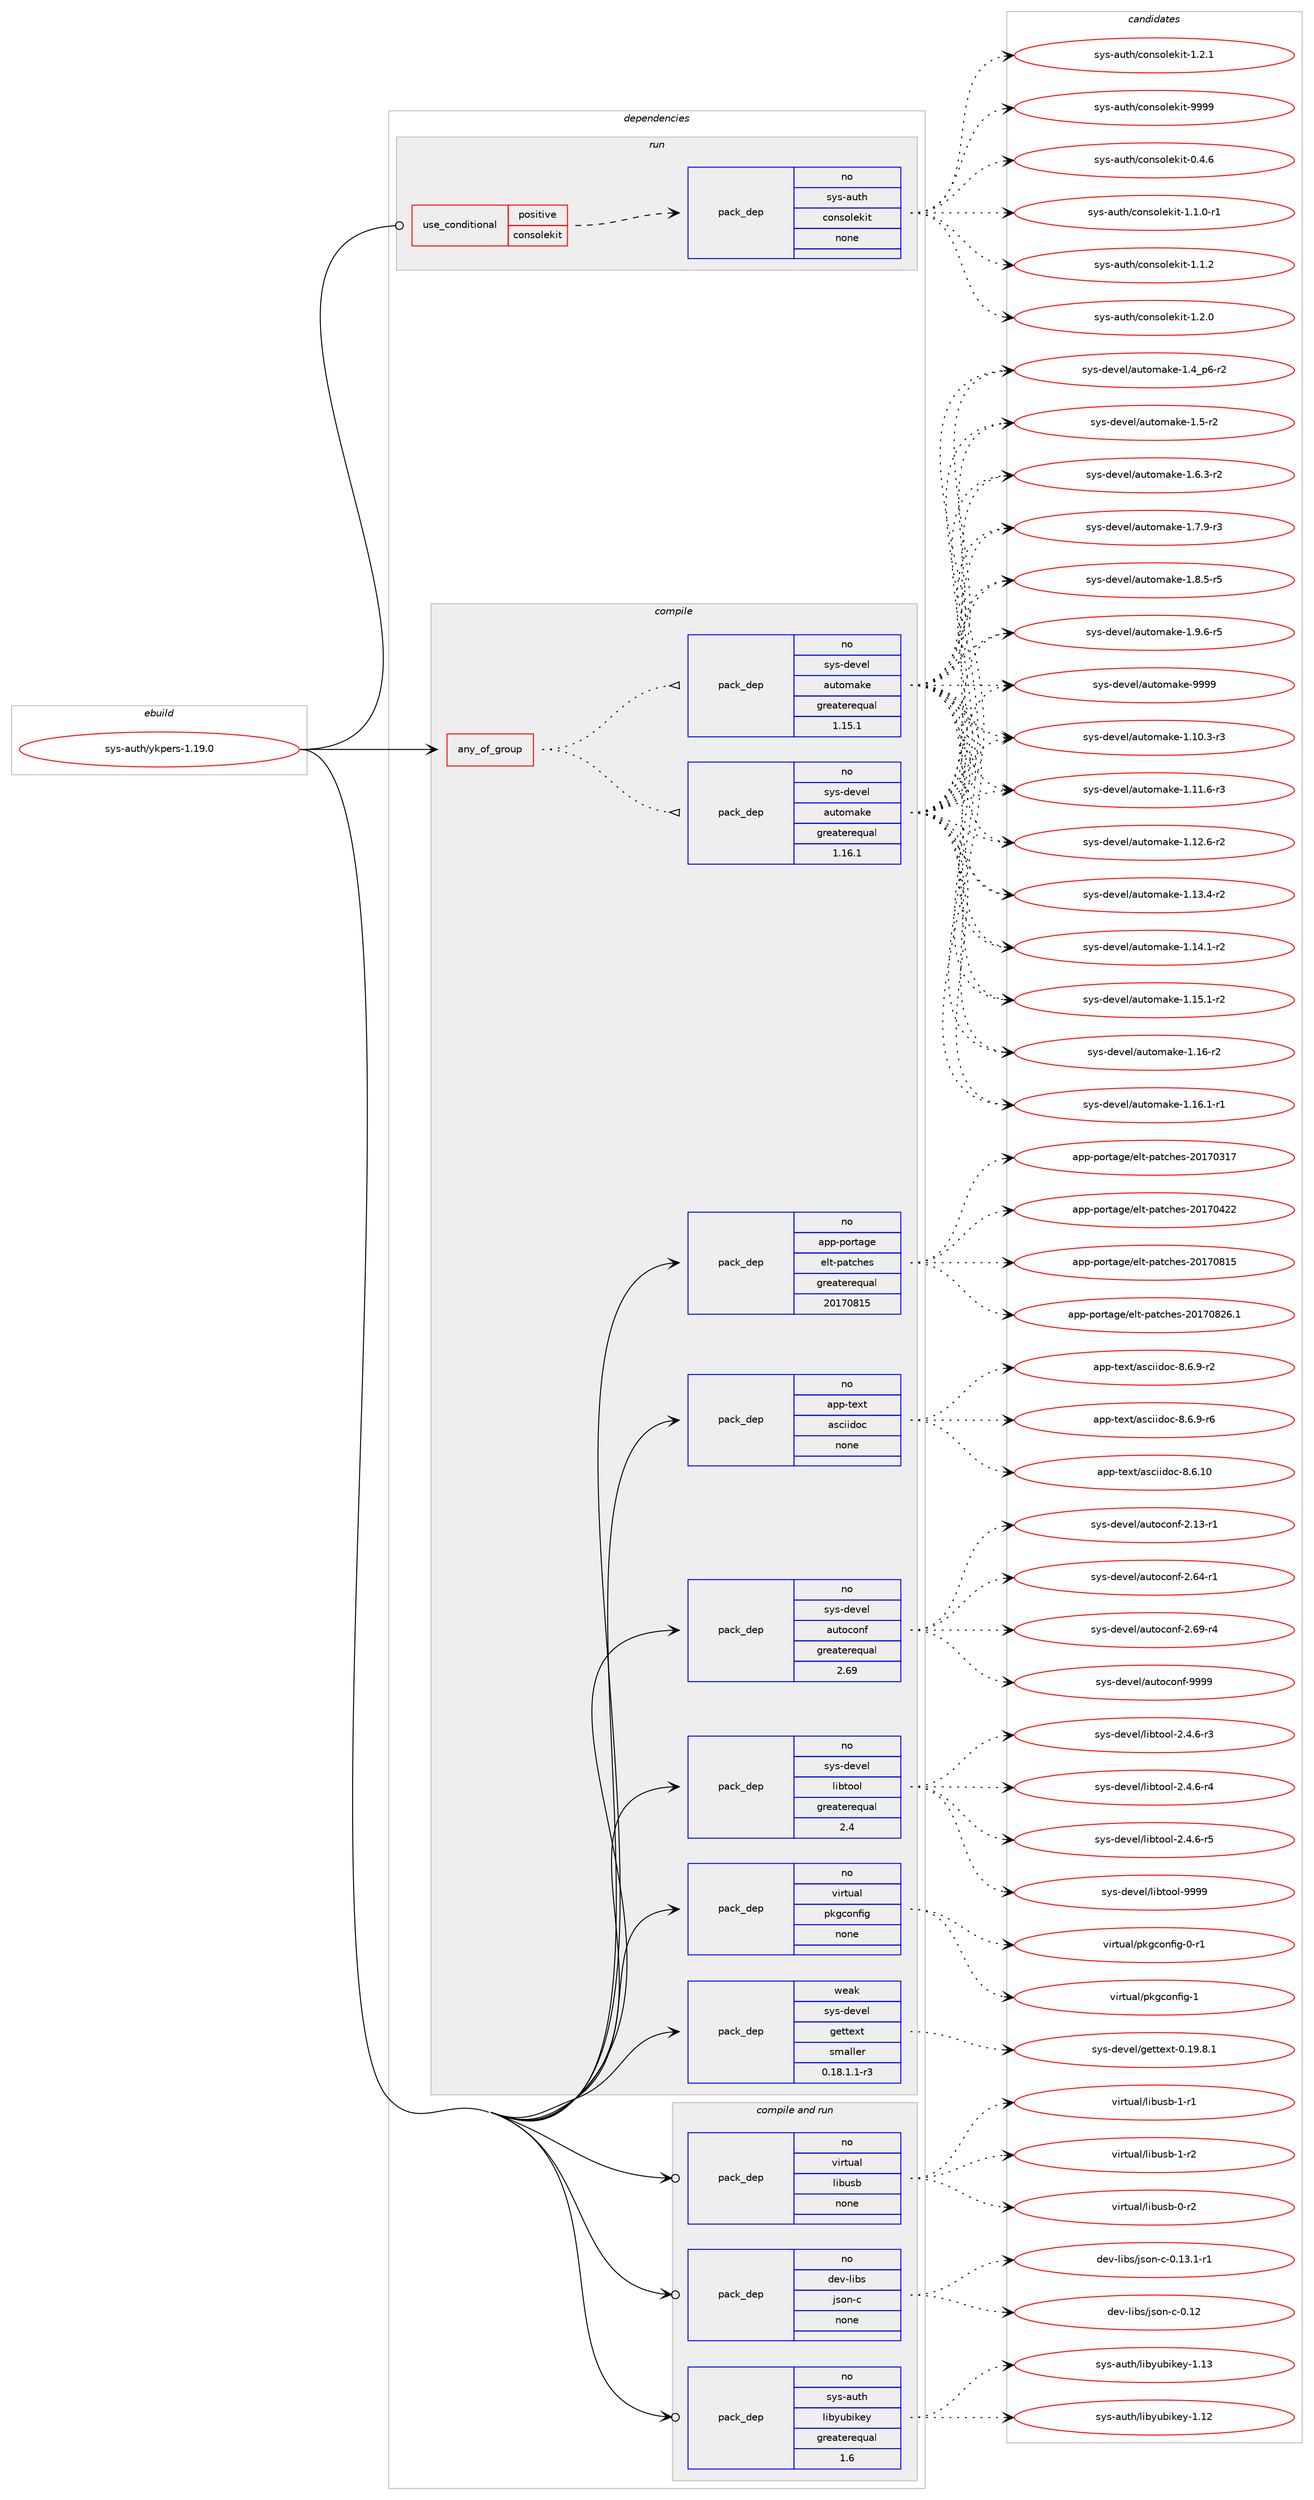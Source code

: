 digraph prolog {

# *************
# Graph options
# *************

newrank=true;
concentrate=true;
compound=true;
graph [rankdir=LR,fontname=Helvetica,fontsize=10,ranksep=1.5];#, ranksep=2.5, nodesep=0.2];
edge  [arrowhead=vee];
node  [fontname=Helvetica,fontsize=10];

# **********
# The ebuild
# **********

subgraph cluster_leftcol {
color=gray;
rank=same;
label=<<i>ebuild</i>>;
id [label="sys-auth/ykpers-1.19.0", color=red, width=4, href="../sys-auth/ykpers-1.19.0.svg"];
}

# ****************
# The dependencies
# ****************

subgraph cluster_midcol {
color=gray;
label=<<i>dependencies</i>>;
subgraph cluster_compile {
fillcolor="#eeeeee";
style=filled;
label=<<i>compile</i>>;
subgraph any27256 {
dependency1718034 [label=<<TABLE BORDER="0" CELLBORDER="1" CELLSPACING="0" CELLPADDING="4"><TR><TD CELLPADDING="10">any_of_group</TD></TR></TABLE>>, shape=none, color=red];subgraph pack1232019 {
dependency1718035 [label=<<TABLE BORDER="0" CELLBORDER="1" CELLSPACING="0" CELLPADDING="4" WIDTH="220"><TR><TD ROWSPAN="6" CELLPADDING="30">pack_dep</TD></TR><TR><TD WIDTH="110">no</TD></TR><TR><TD>sys-devel</TD></TR><TR><TD>automake</TD></TR><TR><TD>greaterequal</TD></TR><TR><TD>1.16.1</TD></TR></TABLE>>, shape=none, color=blue];
}
dependency1718034:e -> dependency1718035:w [weight=20,style="dotted",arrowhead="oinv"];
subgraph pack1232020 {
dependency1718036 [label=<<TABLE BORDER="0" CELLBORDER="1" CELLSPACING="0" CELLPADDING="4" WIDTH="220"><TR><TD ROWSPAN="6" CELLPADDING="30">pack_dep</TD></TR><TR><TD WIDTH="110">no</TD></TR><TR><TD>sys-devel</TD></TR><TR><TD>automake</TD></TR><TR><TD>greaterequal</TD></TR><TR><TD>1.15.1</TD></TR></TABLE>>, shape=none, color=blue];
}
dependency1718034:e -> dependency1718036:w [weight=20,style="dotted",arrowhead="oinv"];
}
id:e -> dependency1718034:w [weight=20,style="solid",arrowhead="vee"];
subgraph pack1232021 {
dependency1718037 [label=<<TABLE BORDER="0" CELLBORDER="1" CELLSPACING="0" CELLPADDING="4" WIDTH="220"><TR><TD ROWSPAN="6" CELLPADDING="30">pack_dep</TD></TR><TR><TD WIDTH="110">no</TD></TR><TR><TD>app-portage</TD></TR><TR><TD>elt-patches</TD></TR><TR><TD>greaterequal</TD></TR><TR><TD>20170815</TD></TR></TABLE>>, shape=none, color=blue];
}
id:e -> dependency1718037:w [weight=20,style="solid",arrowhead="vee"];
subgraph pack1232022 {
dependency1718038 [label=<<TABLE BORDER="0" CELLBORDER="1" CELLSPACING="0" CELLPADDING="4" WIDTH="220"><TR><TD ROWSPAN="6" CELLPADDING="30">pack_dep</TD></TR><TR><TD WIDTH="110">no</TD></TR><TR><TD>app-text</TD></TR><TR><TD>asciidoc</TD></TR><TR><TD>none</TD></TR><TR><TD></TD></TR></TABLE>>, shape=none, color=blue];
}
id:e -> dependency1718038:w [weight=20,style="solid",arrowhead="vee"];
subgraph pack1232023 {
dependency1718039 [label=<<TABLE BORDER="0" CELLBORDER="1" CELLSPACING="0" CELLPADDING="4" WIDTH="220"><TR><TD ROWSPAN="6" CELLPADDING="30">pack_dep</TD></TR><TR><TD WIDTH="110">no</TD></TR><TR><TD>sys-devel</TD></TR><TR><TD>autoconf</TD></TR><TR><TD>greaterequal</TD></TR><TR><TD>2.69</TD></TR></TABLE>>, shape=none, color=blue];
}
id:e -> dependency1718039:w [weight=20,style="solid",arrowhead="vee"];
subgraph pack1232024 {
dependency1718040 [label=<<TABLE BORDER="0" CELLBORDER="1" CELLSPACING="0" CELLPADDING="4" WIDTH="220"><TR><TD ROWSPAN="6" CELLPADDING="30">pack_dep</TD></TR><TR><TD WIDTH="110">no</TD></TR><TR><TD>sys-devel</TD></TR><TR><TD>libtool</TD></TR><TR><TD>greaterequal</TD></TR><TR><TD>2.4</TD></TR></TABLE>>, shape=none, color=blue];
}
id:e -> dependency1718040:w [weight=20,style="solid",arrowhead="vee"];
subgraph pack1232025 {
dependency1718041 [label=<<TABLE BORDER="0" CELLBORDER="1" CELLSPACING="0" CELLPADDING="4" WIDTH="220"><TR><TD ROWSPAN="6" CELLPADDING="30">pack_dep</TD></TR><TR><TD WIDTH="110">no</TD></TR><TR><TD>virtual</TD></TR><TR><TD>pkgconfig</TD></TR><TR><TD>none</TD></TR><TR><TD></TD></TR></TABLE>>, shape=none, color=blue];
}
id:e -> dependency1718041:w [weight=20,style="solid",arrowhead="vee"];
subgraph pack1232026 {
dependency1718042 [label=<<TABLE BORDER="0" CELLBORDER="1" CELLSPACING="0" CELLPADDING="4" WIDTH="220"><TR><TD ROWSPAN="6" CELLPADDING="30">pack_dep</TD></TR><TR><TD WIDTH="110">weak</TD></TR><TR><TD>sys-devel</TD></TR><TR><TD>gettext</TD></TR><TR><TD>smaller</TD></TR><TR><TD>0.18.1.1-r3</TD></TR></TABLE>>, shape=none, color=blue];
}
id:e -> dependency1718042:w [weight=20,style="solid",arrowhead="vee"];
}
subgraph cluster_compileandrun {
fillcolor="#eeeeee";
style=filled;
label=<<i>compile and run</i>>;
subgraph pack1232027 {
dependency1718043 [label=<<TABLE BORDER="0" CELLBORDER="1" CELLSPACING="0" CELLPADDING="4" WIDTH="220"><TR><TD ROWSPAN="6" CELLPADDING="30">pack_dep</TD></TR><TR><TD WIDTH="110">no</TD></TR><TR><TD>dev-libs</TD></TR><TR><TD>json-c</TD></TR><TR><TD>none</TD></TR><TR><TD></TD></TR></TABLE>>, shape=none, color=blue];
}
id:e -> dependency1718043:w [weight=20,style="solid",arrowhead="odotvee"];
subgraph pack1232028 {
dependency1718044 [label=<<TABLE BORDER="0" CELLBORDER="1" CELLSPACING="0" CELLPADDING="4" WIDTH="220"><TR><TD ROWSPAN="6" CELLPADDING="30">pack_dep</TD></TR><TR><TD WIDTH="110">no</TD></TR><TR><TD>sys-auth</TD></TR><TR><TD>libyubikey</TD></TR><TR><TD>greaterequal</TD></TR><TR><TD>1.6</TD></TR></TABLE>>, shape=none, color=blue];
}
id:e -> dependency1718044:w [weight=20,style="solid",arrowhead="odotvee"];
subgraph pack1232029 {
dependency1718045 [label=<<TABLE BORDER="0" CELLBORDER="1" CELLSPACING="0" CELLPADDING="4" WIDTH="220"><TR><TD ROWSPAN="6" CELLPADDING="30">pack_dep</TD></TR><TR><TD WIDTH="110">no</TD></TR><TR><TD>virtual</TD></TR><TR><TD>libusb</TD></TR><TR><TD>none</TD></TR><TR><TD></TD></TR></TABLE>>, shape=none, color=blue];
}
id:e -> dependency1718045:w [weight=20,style="solid",arrowhead="odotvee"];
}
subgraph cluster_run {
fillcolor="#eeeeee";
style=filled;
label=<<i>run</i>>;
subgraph cond457879 {
dependency1718046 [label=<<TABLE BORDER="0" CELLBORDER="1" CELLSPACING="0" CELLPADDING="4"><TR><TD ROWSPAN="3" CELLPADDING="10">use_conditional</TD></TR><TR><TD>positive</TD></TR><TR><TD>consolekit</TD></TR></TABLE>>, shape=none, color=red];
subgraph pack1232030 {
dependency1718047 [label=<<TABLE BORDER="0" CELLBORDER="1" CELLSPACING="0" CELLPADDING="4" WIDTH="220"><TR><TD ROWSPAN="6" CELLPADDING="30">pack_dep</TD></TR><TR><TD WIDTH="110">no</TD></TR><TR><TD>sys-auth</TD></TR><TR><TD>consolekit</TD></TR><TR><TD>none</TD></TR><TR><TD></TD></TR></TABLE>>, shape=none, color=blue];
}
dependency1718046:e -> dependency1718047:w [weight=20,style="dashed",arrowhead="vee"];
}
id:e -> dependency1718046:w [weight=20,style="solid",arrowhead="odot"];
}
}

# **************
# The candidates
# **************

subgraph cluster_choices {
rank=same;
color=gray;
label=<<i>candidates</i>>;

subgraph choice1232019 {
color=black;
nodesep=1;
choice11512111545100101118101108479711711611110997107101454946494846514511451 [label="sys-devel/automake-1.10.3-r3", color=red, width=4,href="../sys-devel/automake-1.10.3-r3.svg"];
choice11512111545100101118101108479711711611110997107101454946494946544511451 [label="sys-devel/automake-1.11.6-r3", color=red, width=4,href="../sys-devel/automake-1.11.6-r3.svg"];
choice11512111545100101118101108479711711611110997107101454946495046544511450 [label="sys-devel/automake-1.12.6-r2", color=red, width=4,href="../sys-devel/automake-1.12.6-r2.svg"];
choice11512111545100101118101108479711711611110997107101454946495146524511450 [label="sys-devel/automake-1.13.4-r2", color=red, width=4,href="../sys-devel/automake-1.13.4-r2.svg"];
choice11512111545100101118101108479711711611110997107101454946495246494511450 [label="sys-devel/automake-1.14.1-r2", color=red, width=4,href="../sys-devel/automake-1.14.1-r2.svg"];
choice11512111545100101118101108479711711611110997107101454946495346494511450 [label="sys-devel/automake-1.15.1-r2", color=red, width=4,href="../sys-devel/automake-1.15.1-r2.svg"];
choice1151211154510010111810110847971171161111099710710145494649544511450 [label="sys-devel/automake-1.16-r2", color=red, width=4,href="../sys-devel/automake-1.16-r2.svg"];
choice11512111545100101118101108479711711611110997107101454946495446494511449 [label="sys-devel/automake-1.16.1-r1", color=red, width=4,href="../sys-devel/automake-1.16.1-r1.svg"];
choice115121115451001011181011084797117116111109971071014549465295112544511450 [label="sys-devel/automake-1.4_p6-r2", color=red, width=4,href="../sys-devel/automake-1.4_p6-r2.svg"];
choice11512111545100101118101108479711711611110997107101454946534511450 [label="sys-devel/automake-1.5-r2", color=red, width=4,href="../sys-devel/automake-1.5-r2.svg"];
choice115121115451001011181011084797117116111109971071014549465446514511450 [label="sys-devel/automake-1.6.3-r2", color=red, width=4,href="../sys-devel/automake-1.6.3-r2.svg"];
choice115121115451001011181011084797117116111109971071014549465546574511451 [label="sys-devel/automake-1.7.9-r3", color=red, width=4,href="../sys-devel/automake-1.7.9-r3.svg"];
choice115121115451001011181011084797117116111109971071014549465646534511453 [label="sys-devel/automake-1.8.5-r5", color=red, width=4,href="../sys-devel/automake-1.8.5-r5.svg"];
choice115121115451001011181011084797117116111109971071014549465746544511453 [label="sys-devel/automake-1.9.6-r5", color=red, width=4,href="../sys-devel/automake-1.9.6-r5.svg"];
choice115121115451001011181011084797117116111109971071014557575757 [label="sys-devel/automake-9999", color=red, width=4,href="../sys-devel/automake-9999.svg"];
dependency1718035:e -> choice11512111545100101118101108479711711611110997107101454946494846514511451:w [style=dotted,weight="100"];
dependency1718035:e -> choice11512111545100101118101108479711711611110997107101454946494946544511451:w [style=dotted,weight="100"];
dependency1718035:e -> choice11512111545100101118101108479711711611110997107101454946495046544511450:w [style=dotted,weight="100"];
dependency1718035:e -> choice11512111545100101118101108479711711611110997107101454946495146524511450:w [style=dotted,weight="100"];
dependency1718035:e -> choice11512111545100101118101108479711711611110997107101454946495246494511450:w [style=dotted,weight="100"];
dependency1718035:e -> choice11512111545100101118101108479711711611110997107101454946495346494511450:w [style=dotted,weight="100"];
dependency1718035:e -> choice1151211154510010111810110847971171161111099710710145494649544511450:w [style=dotted,weight="100"];
dependency1718035:e -> choice11512111545100101118101108479711711611110997107101454946495446494511449:w [style=dotted,weight="100"];
dependency1718035:e -> choice115121115451001011181011084797117116111109971071014549465295112544511450:w [style=dotted,weight="100"];
dependency1718035:e -> choice11512111545100101118101108479711711611110997107101454946534511450:w [style=dotted,weight="100"];
dependency1718035:e -> choice115121115451001011181011084797117116111109971071014549465446514511450:w [style=dotted,weight="100"];
dependency1718035:e -> choice115121115451001011181011084797117116111109971071014549465546574511451:w [style=dotted,weight="100"];
dependency1718035:e -> choice115121115451001011181011084797117116111109971071014549465646534511453:w [style=dotted,weight="100"];
dependency1718035:e -> choice115121115451001011181011084797117116111109971071014549465746544511453:w [style=dotted,weight="100"];
dependency1718035:e -> choice115121115451001011181011084797117116111109971071014557575757:w [style=dotted,weight="100"];
}
subgraph choice1232020 {
color=black;
nodesep=1;
choice11512111545100101118101108479711711611110997107101454946494846514511451 [label="sys-devel/automake-1.10.3-r3", color=red, width=4,href="../sys-devel/automake-1.10.3-r3.svg"];
choice11512111545100101118101108479711711611110997107101454946494946544511451 [label="sys-devel/automake-1.11.6-r3", color=red, width=4,href="../sys-devel/automake-1.11.6-r3.svg"];
choice11512111545100101118101108479711711611110997107101454946495046544511450 [label="sys-devel/automake-1.12.6-r2", color=red, width=4,href="../sys-devel/automake-1.12.6-r2.svg"];
choice11512111545100101118101108479711711611110997107101454946495146524511450 [label="sys-devel/automake-1.13.4-r2", color=red, width=4,href="../sys-devel/automake-1.13.4-r2.svg"];
choice11512111545100101118101108479711711611110997107101454946495246494511450 [label="sys-devel/automake-1.14.1-r2", color=red, width=4,href="../sys-devel/automake-1.14.1-r2.svg"];
choice11512111545100101118101108479711711611110997107101454946495346494511450 [label="sys-devel/automake-1.15.1-r2", color=red, width=4,href="../sys-devel/automake-1.15.1-r2.svg"];
choice1151211154510010111810110847971171161111099710710145494649544511450 [label="sys-devel/automake-1.16-r2", color=red, width=4,href="../sys-devel/automake-1.16-r2.svg"];
choice11512111545100101118101108479711711611110997107101454946495446494511449 [label="sys-devel/automake-1.16.1-r1", color=red, width=4,href="../sys-devel/automake-1.16.1-r1.svg"];
choice115121115451001011181011084797117116111109971071014549465295112544511450 [label="sys-devel/automake-1.4_p6-r2", color=red, width=4,href="../sys-devel/automake-1.4_p6-r2.svg"];
choice11512111545100101118101108479711711611110997107101454946534511450 [label="sys-devel/automake-1.5-r2", color=red, width=4,href="../sys-devel/automake-1.5-r2.svg"];
choice115121115451001011181011084797117116111109971071014549465446514511450 [label="sys-devel/automake-1.6.3-r2", color=red, width=4,href="../sys-devel/automake-1.6.3-r2.svg"];
choice115121115451001011181011084797117116111109971071014549465546574511451 [label="sys-devel/automake-1.7.9-r3", color=red, width=4,href="../sys-devel/automake-1.7.9-r3.svg"];
choice115121115451001011181011084797117116111109971071014549465646534511453 [label="sys-devel/automake-1.8.5-r5", color=red, width=4,href="../sys-devel/automake-1.8.5-r5.svg"];
choice115121115451001011181011084797117116111109971071014549465746544511453 [label="sys-devel/automake-1.9.6-r5", color=red, width=4,href="../sys-devel/automake-1.9.6-r5.svg"];
choice115121115451001011181011084797117116111109971071014557575757 [label="sys-devel/automake-9999", color=red, width=4,href="../sys-devel/automake-9999.svg"];
dependency1718036:e -> choice11512111545100101118101108479711711611110997107101454946494846514511451:w [style=dotted,weight="100"];
dependency1718036:e -> choice11512111545100101118101108479711711611110997107101454946494946544511451:w [style=dotted,weight="100"];
dependency1718036:e -> choice11512111545100101118101108479711711611110997107101454946495046544511450:w [style=dotted,weight="100"];
dependency1718036:e -> choice11512111545100101118101108479711711611110997107101454946495146524511450:w [style=dotted,weight="100"];
dependency1718036:e -> choice11512111545100101118101108479711711611110997107101454946495246494511450:w [style=dotted,weight="100"];
dependency1718036:e -> choice11512111545100101118101108479711711611110997107101454946495346494511450:w [style=dotted,weight="100"];
dependency1718036:e -> choice1151211154510010111810110847971171161111099710710145494649544511450:w [style=dotted,weight="100"];
dependency1718036:e -> choice11512111545100101118101108479711711611110997107101454946495446494511449:w [style=dotted,weight="100"];
dependency1718036:e -> choice115121115451001011181011084797117116111109971071014549465295112544511450:w [style=dotted,weight="100"];
dependency1718036:e -> choice11512111545100101118101108479711711611110997107101454946534511450:w [style=dotted,weight="100"];
dependency1718036:e -> choice115121115451001011181011084797117116111109971071014549465446514511450:w [style=dotted,weight="100"];
dependency1718036:e -> choice115121115451001011181011084797117116111109971071014549465546574511451:w [style=dotted,weight="100"];
dependency1718036:e -> choice115121115451001011181011084797117116111109971071014549465646534511453:w [style=dotted,weight="100"];
dependency1718036:e -> choice115121115451001011181011084797117116111109971071014549465746544511453:w [style=dotted,weight="100"];
dependency1718036:e -> choice115121115451001011181011084797117116111109971071014557575757:w [style=dotted,weight="100"];
}
subgraph choice1232021 {
color=black;
nodesep=1;
choice97112112451121111141169710310147101108116451129711699104101115455048495548514955 [label="app-portage/elt-patches-20170317", color=red, width=4,href="../app-portage/elt-patches-20170317.svg"];
choice97112112451121111141169710310147101108116451129711699104101115455048495548525050 [label="app-portage/elt-patches-20170422", color=red, width=4,href="../app-portage/elt-patches-20170422.svg"];
choice97112112451121111141169710310147101108116451129711699104101115455048495548564953 [label="app-portage/elt-patches-20170815", color=red, width=4,href="../app-portage/elt-patches-20170815.svg"];
choice971121124511211111411697103101471011081164511297116991041011154550484955485650544649 [label="app-portage/elt-patches-20170826.1", color=red, width=4,href="../app-portage/elt-patches-20170826.1.svg"];
dependency1718037:e -> choice97112112451121111141169710310147101108116451129711699104101115455048495548514955:w [style=dotted,weight="100"];
dependency1718037:e -> choice97112112451121111141169710310147101108116451129711699104101115455048495548525050:w [style=dotted,weight="100"];
dependency1718037:e -> choice97112112451121111141169710310147101108116451129711699104101115455048495548564953:w [style=dotted,weight="100"];
dependency1718037:e -> choice971121124511211111411697103101471011081164511297116991041011154550484955485650544649:w [style=dotted,weight="100"];
}
subgraph choice1232022 {
color=black;
nodesep=1;
choice97112112451161011201164797115991051051001119945564654464948 [label="app-text/asciidoc-8.6.10", color=red, width=4,href="../app-text/asciidoc-8.6.10.svg"];
choice9711211245116101120116479711599105105100111994556465446574511450 [label="app-text/asciidoc-8.6.9-r2", color=red, width=4,href="../app-text/asciidoc-8.6.9-r2.svg"];
choice9711211245116101120116479711599105105100111994556465446574511454 [label="app-text/asciidoc-8.6.9-r6", color=red, width=4,href="../app-text/asciidoc-8.6.9-r6.svg"];
dependency1718038:e -> choice97112112451161011201164797115991051051001119945564654464948:w [style=dotted,weight="100"];
dependency1718038:e -> choice9711211245116101120116479711599105105100111994556465446574511450:w [style=dotted,weight="100"];
dependency1718038:e -> choice9711211245116101120116479711599105105100111994556465446574511454:w [style=dotted,weight="100"];
}
subgraph choice1232023 {
color=black;
nodesep=1;
choice1151211154510010111810110847971171161119911111010245504649514511449 [label="sys-devel/autoconf-2.13-r1", color=red, width=4,href="../sys-devel/autoconf-2.13-r1.svg"];
choice1151211154510010111810110847971171161119911111010245504654524511449 [label="sys-devel/autoconf-2.64-r1", color=red, width=4,href="../sys-devel/autoconf-2.64-r1.svg"];
choice1151211154510010111810110847971171161119911111010245504654574511452 [label="sys-devel/autoconf-2.69-r4", color=red, width=4,href="../sys-devel/autoconf-2.69-r4.svg"];
choice115121115451001011181011084797117116111991111101024557575757 [label="sys-devel/autoconf-9999", color=red, width=4,href="../sys-devel/autoconf-9999.svg"];
dependency1718039:e -> choice1151211154510010111810110847971171161119911111010245504649514511449:w [style=dotted,weight="100"];
dependency1718039:e -> choice1151211154510010111810110847971171161119911111010245504654524511449:w [style=dotted,weight="100"];
dependency1718039:e -> choice1151211154510010111810110847971171161119911111010245504654574511452:w [style=dotted,weight="100"];
dependency1718039:e -> choice115121115451001011181011084797117116111991111101024557575757:w [style=dotted,weight="100"];
}
subgraph choice1232024 {
color=black;
nodesep=1;
choice1151211154510010111810110847108105981161111111084550465246544511451 [label="sys-devel/libtool-2.4.6-r3", color=red, width=4,href="../sys-devel/libtool-2.4.6-r3.svg"];
choice1151211154510010111810110847108105981161111111084550465246544511452 [label="sys-devel/libtool-2.4.6-r4", color=red, width=4,href="../sys-devel/libtool-2.4.6-r4.svg"];
choice1151211154510010111810110847108105981161111111084550465246544511453 [label="sys-devel/libtool-2.4.6-r5", color=red, width=4,href="../sys-devel/libtool-2.4.6-r5.svg"];
choice1151211154510010111810110847108105981161111111084557575757 [label="sys-devel/libtool-9999", color=red, width=4,href="../sys-devel/libtool-9999.svg"];
dependency1718040:e -> choice1151211154510010111810110847108105981161111111084550465246544511451:w [style=dotted,weight="100"];
dependency1718040:e -> choice1151211154510010111810110847108105981161111111084550465246544511452:w [style=dotted,weight="100"];
dependency1718040:e -> choice1151211154510010111810110847108105981161111111084550465246544511453:w [style=dotted,weight="100"];
dependency1718040:e -> choice1151211154510010111810110847108105981161111111084557575757:w [style=dotted,weight="100"];
}
subgraph choice1232025 {
color=black;
nodesep=1;
choice11810511411611797108471121071039911111010210510345484511449 [label="virtual/pkgconfig-0-r1", color=red, width=4,href="../virtual/pkgconfig-0-r1.svg"];
choice1181051141161179710847112107103991111101021051034549 [label="virtual/pkgconfig-1", color=red, width=4,href="../virtual/pkgconfig-1.svg"];
dependency1718041:e -> choice11810511411611797108471121071039911111010210510345484511449:w [style=dotted,weight="100"];
dependency1718041:e -> choice1181051141161179710847112107103991111101021051034549:w [style=dotted,weight="100"];
}
subgraph choice1232026 {
color=black;
nodesep=1;
choice1151211154510010111810110847103101116116101120116454846495746564649 [label="sys-devel/gettext-0.19.8.1", color=red, width=4,href="../sys-devel/gettext-0.19.8.1.svg"];
dependency1718042:e -> choice1151211154510010111810110847103101116116101120116454846495746564649:w [style=dotted,weight="100"];
}
subgraph choice1232027 {
color=black;
nodesep=1;
choice10010111845108105981154710611511111045994548464950 [label="dev-libs/json-c-0.12", color=red, width=4,href="../dev-libs/json-c-0.12.svg"];
choice1001011184510810598115471061151111104599454846495146494511449 [label="dev-libs/json-c-0.13.1-r1", color=red, width=4,href="../dev-libs/json-c-0.13.1-r1.svg"];
dependency1718043:e -> choice10010111845108105981154710611511111045994548464950:w [style=dotted,weight="100"];
dependency1718043:e -> choice1001011184510810598115471061151111104599454846495146494511449:w [style=dotted,weight="100"];
}
subgraph choice1232028 {
color=black;
nodesep=1;
choice11512111545971171161044710810598121117981051071011214549464950 [label="sys-auth/libyubikey-1.12", color=red, width=4,href="../sys-auth/libyubikey-1.12.svg"];
choice11512111545971171161044710810598121117981051071011214549464951 [label="sys-auth/libyubikey-1.13", color=red, width=4,href="../sys-auth/libyubikey-1.13.svg"];
dependency1718044:e -> choice11512111545971171161044710810598121117981051071011214549464950:w [style=dotted,weight="100"];
dependency1718044:e -> choice11512111545971171161044710810598121117981051071011214549464951:w [style=dotted,weight="100"];
}
subgraph choice1232029 {
color=black;
nodesep=1;
choice1181051141161179710847108105981171159845484511450 [label="virtual/libusb-0-r2", color=red, width=4,href="../virtual/libusb-0-r2.svg"];
choice1181051141161179710847108105981171159845494511449 [label="virtual/libusb-1-r1", color=red, width=4,href="../virtual/libusb-1-r1.svg"];
choice1181051141161179710847108105981171159845494511450 [label="virtual/libusb-1-r2", color=red, width=4,href="../virtual/libusb-1-r2.svg"];
dependency1718045:e -> choice1181051141161179710847108105981171159845484511450:w [style=dotted,weight="100"];
dependency1718045:e -> choice1181051141161179710847108105981171159845494511449:w [style=dotted,weight="100"];
dependency1718045:e -> choice1181051141161179710847108105981171159845494511450:w [style=dotted,weight="100"];
}
subgraph choice1232030 {
color=black;
nodesep=1;
choice11512111545971171161044799111110115111108101107105116454846524654 [label="sys-auth/consolekit-0.4.6", color=red, width=4,href="../sys-auth/consolekit-0.4.6.svg"];
choice115121115459711711610447991111101151111081011071051164549464946484511449 [label="sys-auth/consolekit-1.1.0-r1", color=red, width=4,href="../sys-auth/consolekit-1.1.0-r1.svg"];
choice11512111545971171161044799111110115111108101107105116454946494650 [label="sys-auth/consolekit-1.1.2", color=red, width=4,href="../sys-auth/consolekit-1.1.2.svg"];
choice11512111545971171161044799111110115111108101107105116454946504648 [label="sys-auth/consolekit-1.2.0", color=red, width=4,href="../sys-auth/consolekit-1.2.0.svg"];
choice11512111545971171161044799111110115111108101107105116454946504649 [label="sys-auth/consolekit-1.2.1", color=red, width=4,href="../sys-auth/consolekit-1.2.1.svg"];
choice115121115459711711610447991111101151111081011071051164557575757 [label="sys-auth/consolekit-9999", color=red, width=4,href="../sys-auth/consolekit-9999.svg"];
dependency1718047:e -> choice11512111545971171161044799111110115111108101107105116454846524654:w [style=dotted,weight="100"];
dependency1718047:e -> choice115121115459711711610447991111101151111081011071051164549464946484511449:w [style=dotted,weight="100"];
dependency1718047:e -> choice11512111545971171161044799111110115111108101107105116454946494650:w [style=dotted,weight="100"];
dependency1718047:e -> choice11512111545971171161044799111110115111108101107105116454946504648:w [style=dotted,weight="100"];
dependency1718047:e -> choice11512111545971171161044799111110115111108101107105116454946504649:w [style=dotted,weight="100"];
dependency1718047:e -> choice115121115459711711610447991111101151111081011071051164557575757:w [style=dotted,weight="100"];
}
}

}
